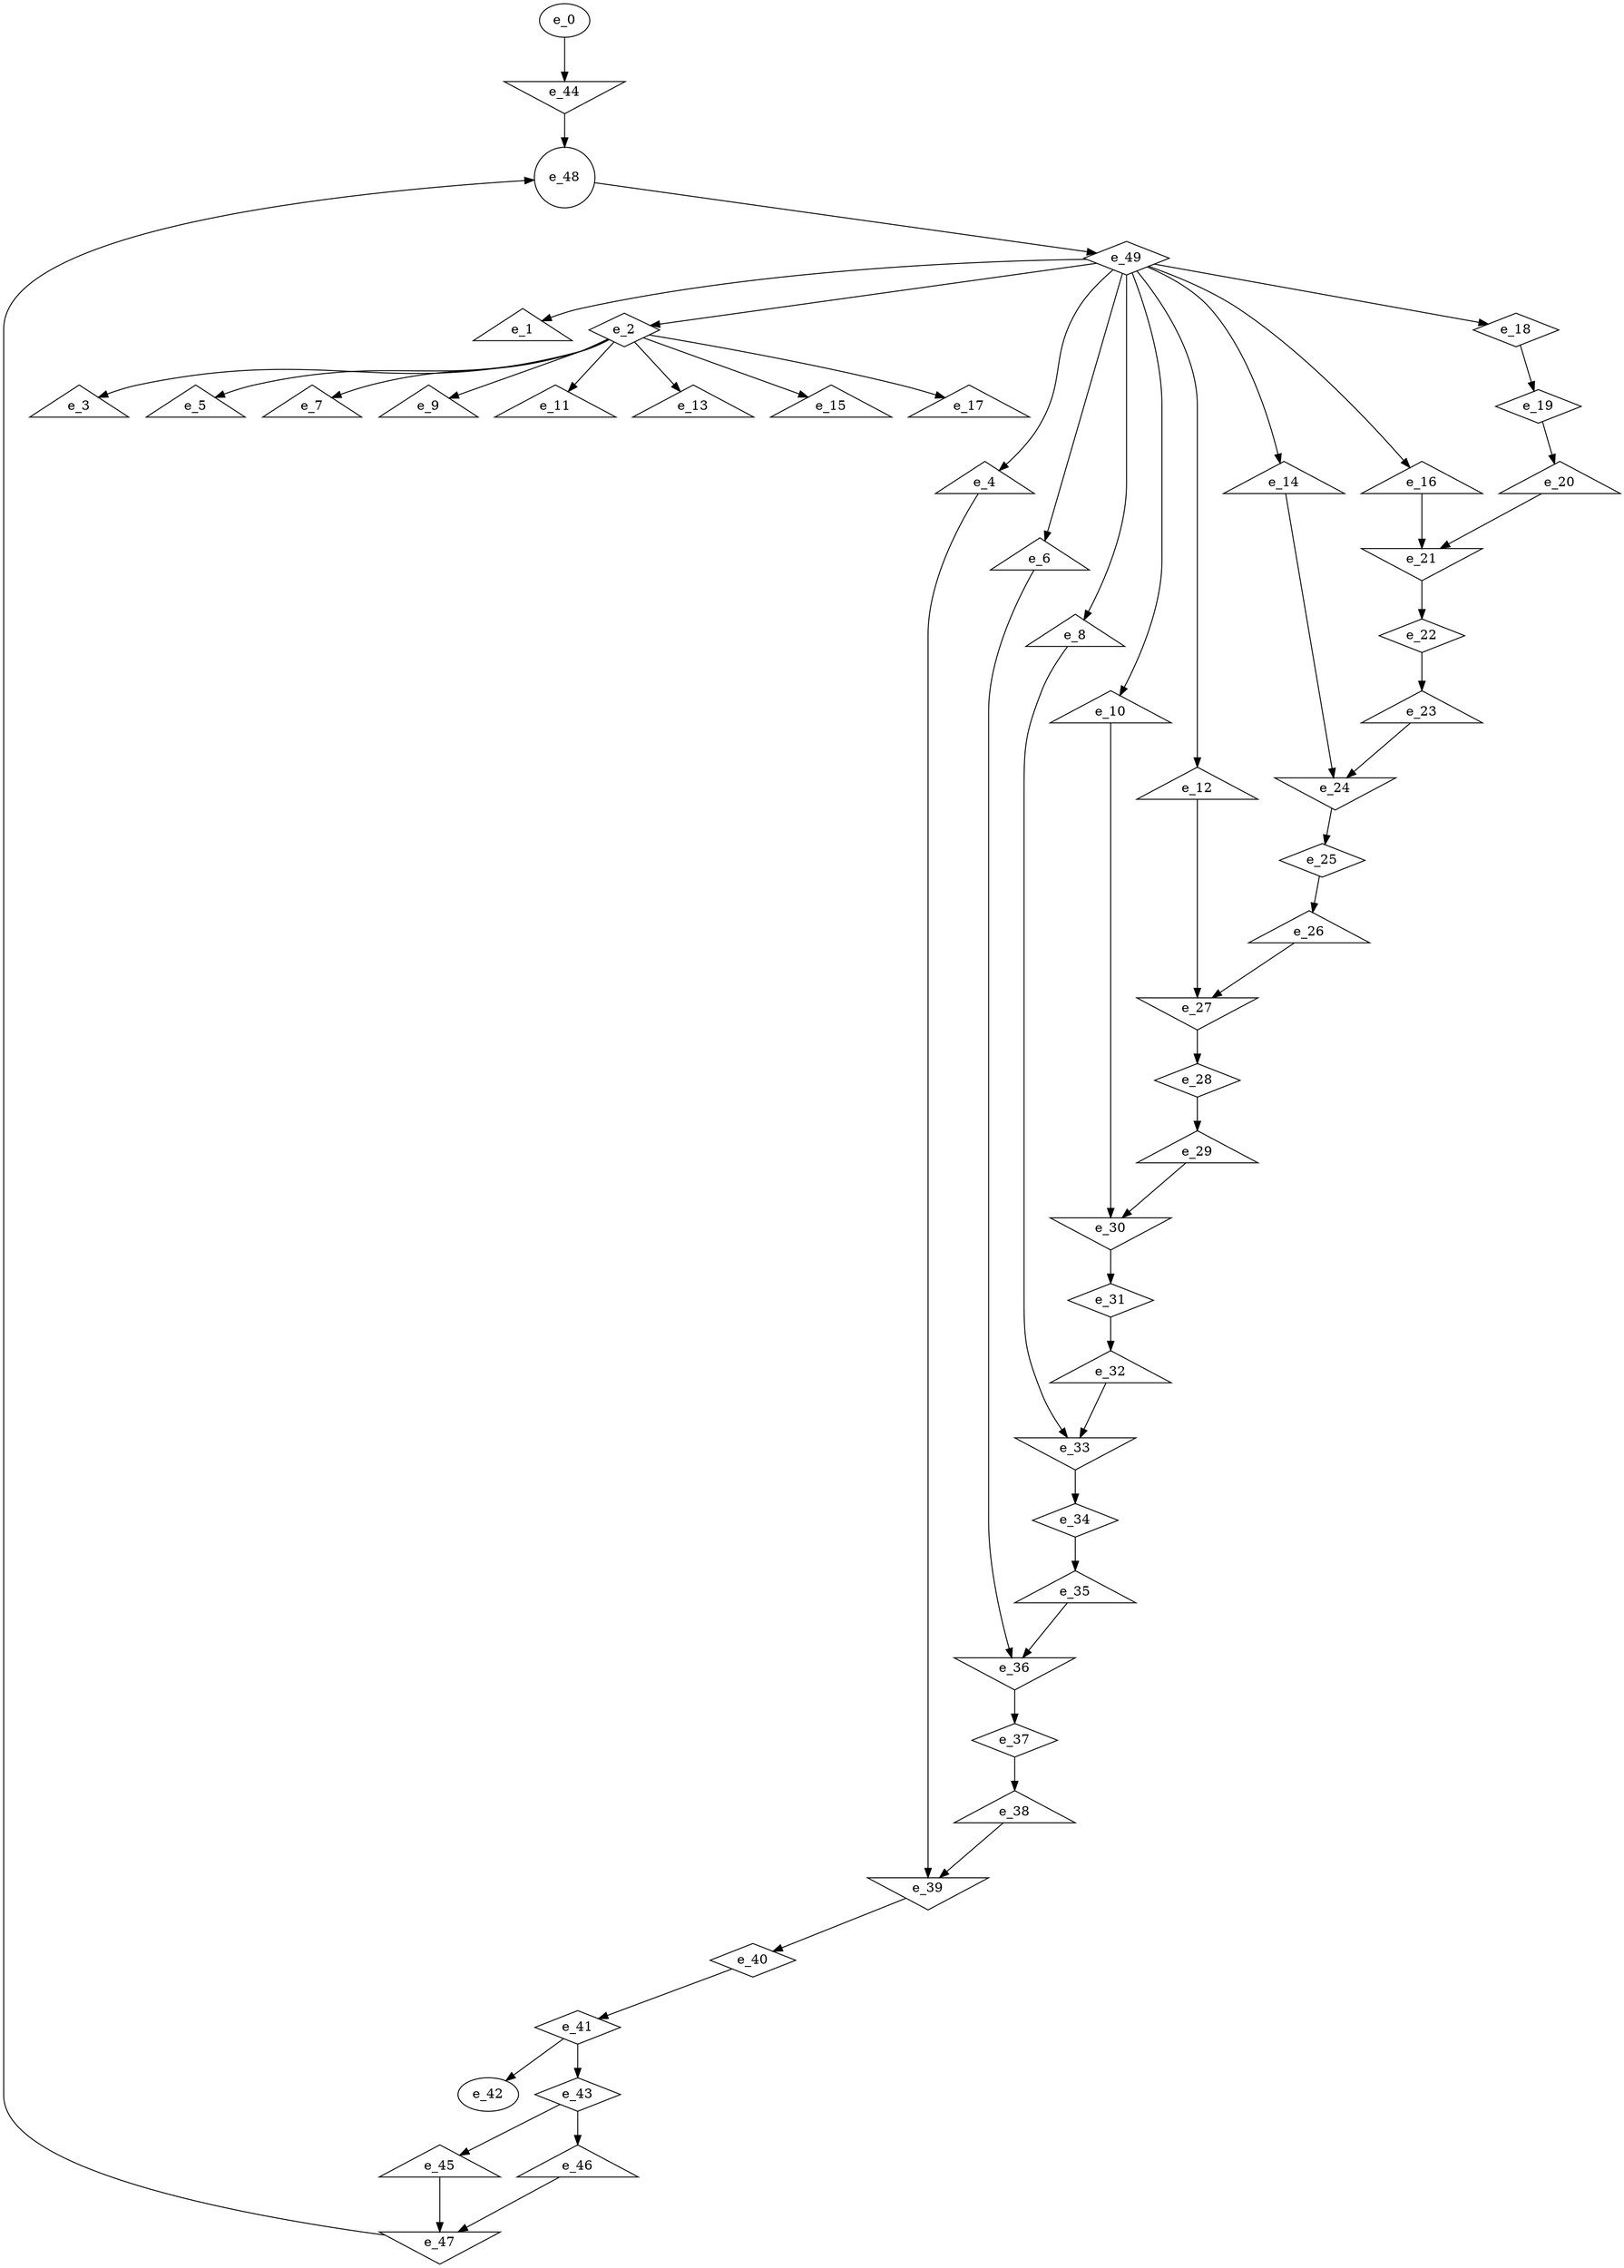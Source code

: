 digraph control_path {
  e_0: entry_node : n ;
  e_1 [shape = triangle];
  e_2 [shape = diamond];
  e_3 [shape = triangle];
  e_4 [shape = triangle];
  e_5 [shape = triangle];
  e_6 [shape = triangle];
  e_7 [shape = triangle];
  e_8 [shape = triangle];
  e_9 [shape = triangle];
  e_10 [shape = triangle];
  e_11 [shape = triangle];
  e_12 [shape = triangle];
  e_13 [shape = triangle];
  e_14 [shape = triangle];
  e_15 [shape = triangle];
  e_16 [shape = triangle];
  e_17 [shape = triangle];
  e_18 [shape = diamond];
  e_19 [shape = diamond];
  e_20 [shape = triangle];
  e_21 [shape = invtriangle];
  e_22 [shape = diamond];
  e_23 [shape = triangle];
  e_24 [shape = invtriangle];
  e_25 [shape = diamond];
  e_26 [shape = triangle];
  e_27 [shape = invtriangle];
  e_28 [shape = diamond];
  e_29 [shape = triangle];
  e_30 [shape = invtriangle];
  e_31 [shape = diamond];
  e_32 [shape = triangle];
  e_33 [shape = invtriangle];
  e_34 [shape = diamond];
  e_35 [shape = triangle];
  e_36 [shape = invtriangle];
  e_37 [shape = diamond];
  e_38 [shape = triangle];
  e_39 [shape = invtriangle];
  e_40 [shape = diamond];
  e_41 [shape = diamond];
  e_42: exit_node : s ;
  e_43 [shape = diamond];
  e_44 [shape = invtriangle];
  e_45 [shape = triangle];
  e_46 [shape = triangle];
  e_47 [shape = invtriangle];
  e_48 [shape = circle];
  e_49 [shape = diamond];
  e_49 -> e_1;
  e_49 -> e_2;
  e_2 -> e_3;
  e_49 -> e_4;
  e_2 -> e_5;
  e_49 -> e_6;
  e_2 -> e_7;
  e_49 -> e_8;
  e_2 -> e_9;
  e_49 -> e_10;
  e_2 -> e_11;
  e_49 -> e_12;
  e_2 -> e_13;
  e_49 -> e_14;
  e_2 -> e_15;
  e_49 -> e_16;
  e_2 -> e_17;
  e_49 -> e_18;
  e_18 -> e_19;
  e_19 -> e_20;
  e_16 -> e_21;
  e_20 -> e_21;
  e_21 -> e_22;
  e_22 -> e_23;
  e_14 -> e_24;
  e_23 -> e_24;
  e_24 -> e_25;
  e_25 -> e_26;
  e_26 -> e_27;
  e_12 -> e_27;
  e_27 -> e_28;
  e_28 -> e_29;
  e_10 -> e_30;
  e_29 -> e_30;
  e_30 -> e_31;
  e_31 -> e_32;
  e_32 -> e_33;
  e_8 -> e_33;
  e_33 -> e_34;
  e_34 -> e_35;
  e_35 -> e_36;
  e_6 -> e_36;
  e_36 -> e_37;
  e_37 -> e_38;
  e_4 -> e_39;
  e_38 -> e_39;
  e_39 -> e_40;
  e_40 -> e_41;
  e_41 -> e_42;
  e_41 -> e_43;
  e_0 -> e_44;
  e_43 -> e_45;
  e_43 -> e_46;
  e_46 -> e_47;
  e_45 -> e_47;
  e_47 -> e_48;
  e_44 -> e_48;
  e_48 -> e_49;
}
